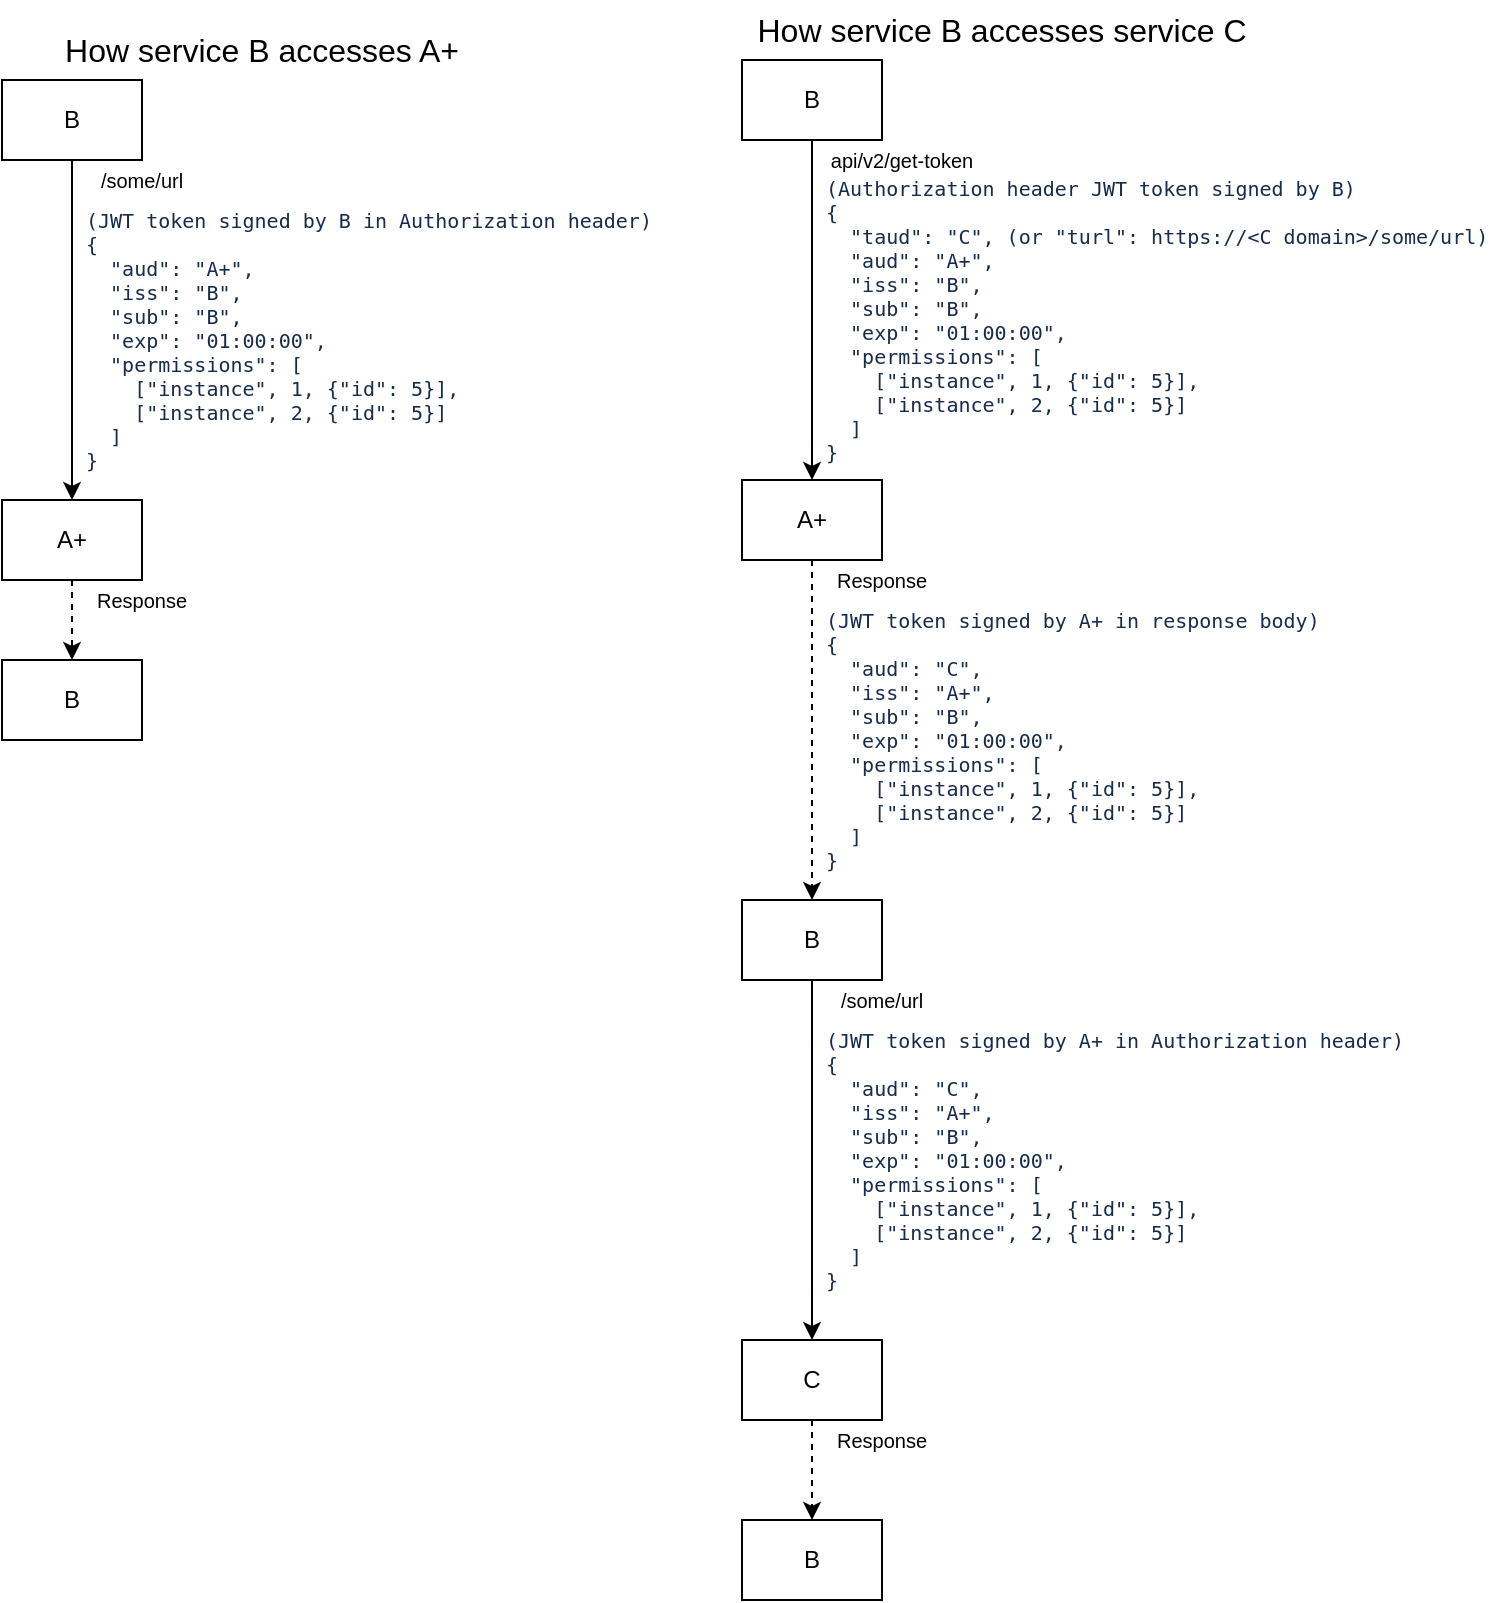 <mxfile version="16.2.4" type="device"><diagram id="0_44oXLMOLroSDlVtJdM" name="Page-1"><mxGraphModel dx="1422" dy="762" grid="1" gridSize="10" guides="1" tooltips="1" connect="1" arrows="1" fold="1" page="1" pageScale="1" pageWidth="827" pageHeight="1169" math="0" shadow="0"><root><mxCell id="0"/><mxCell id="1" parent="0"/><mxCell id="_LvGXq2t566W0GtWYrcF-3" value="" style="edgeStyle=orthogonalEdgeStyle;rounded=0;orthogonalLoop=1;jettySize=auto;html=1;" parent="1" source="_LvGXq2t566W0GtWYrcF-1" target="_LvGXq2t566W0GtWYrcF-2" edge="1"><mxGeometry relative="1" as="geometry"/></mxCell><mxCell id="_LvGXq2t566W0GtWYrcF-1" value="B" style="rounded=0;whiteSpace=wrap;html=1;" parent="1" vertex="1"><mxGeometry x="60" y="70" width="70" height="40" as="geometry"/></mxCell><mxCell id="_LvGXq2t566W0GtWYrcF-5" value="" style="edgeStyle=orthogonalEdgeStyle;rounded=0;orthogonalLoop=1;jettySize=auto;html=1;dashed=1;" parent="1" source="_LvGXq2t566W0GtWYrcF-2" target="_LvGXq2t566W0GtWYrcF-4" edge="1"><mxGeometry relative="1" as="geometry"/></mxCell><mxCell id="_LvGXq2t566W0GtWYrcF-2" value="A+" style="rounded=0;whiteSpace=wrap;html=1;" parent="1" vertex="1"><mxGeometry x="60" y="280" width="70" height="40" as="geometry"/></mxCell><mxCell id="_LvGXq2t566W0GtWYrcF-4" value="B" style="rounded=0;whiteSpace=wrap;html=1;" parent="1" vertex="1"><mxGeometry x="60" y="360" width="70" height="40" as="geometry"/></mxCell><mxCell id="_LvGXq2t566W0GtWYrcF-8" value="&lt;span style=&quot;font-size: 10px&quot;&gt;/some/url&lt;/span&gt;" style="text;html=1;strokeColor=none;fillColor=none;align=center;verticalAlign=middle;whiteSpace=wrap;rounded=0;" parent="1" vertex="1"><mxGeometry x="100" y="110" width="60" height="20" as="geometry"/></mxCell><mxCell id="_LvGXq2t566W0GtWYrcF-10" value="&lt;pre style=&quot;margin-top: 10px ; margin-bottom: 0px ; padding: 0px ; color: rgb(23 , 43 , 77) ; background-color: rgb(255 , 255 , 255)&quot;&gt;&lt;code&gt;&lt;font&gt;&lt;font face=&quot;confluenceinstalledfont, monospace&quot; size=&quot;1&quot;&gt;(JWT token signed by B in Authorization header)&lt;/font&gt;&lt;font size=&quot;1&quot;&gt;&lt;br&gt;&lt;/font&gt;&lt;/font&gt;&lt;/code&gt;&lt;font face=&quot;confluenceinstalledfont, monospace&quot;&gt;{&lt;/font&gt;&lt;br&gt;  &quot;aud&quot;: &quot;A+&quot;,&lt;br&gt;  &quot;iss&quot;: &quot;B&quot;,&lt;br&gt;  &quot;sub&quot;: &quot;B&quot;,&lt;br&gt;  &quot;exp&quot;: &quot;01:00:00&quot;,&lt;br&gt;  &quot;permissions&quot;: [&lt;br&gt;    [&quot;instance&quot;, 1, {&quot;id&quot;: 5}],&lt;br&gt;    [&quot;instance&quot;, 2, {&quot;id&quot;: 5}]&lt;br&gt;  ]&lt;br&gt;}&lt;/pre&gt;" style="text;html=1;strokeColor=none;fillColor=none;align=left;verticalAlign=middle;whiteSpace=wrap;rounded=0;fontSize=10;" parent="1" vertex="1"><mxGeometry x="100" y="130" width="310" height="130" as="geometry"/></mxCell><mxCell id="_LvGXq2t566W0GtWYrcF-12" value="&lt;font style=&quot;font-size: 10px&quot;&gt;Response&lt;/font&gt;" style="text;html=1;strokeColor=none;fillColor=none;align=center;verticalAlign=middle;whiteSpace=wrap;rounded=0;" parent="1" vertex="1"><mxGeometry x="90" y="320" width="80" height="20" as="geometry"/></mxCell><mxCell id="_LvGXq2t566W0GtWYrcF-17" value="&lt;font size=&quot;3&quot;&gt;How service B accesses A+&lt;/font&gt;" style="text;html=1;strokeColor=none;fillColor=none;align=center;verticalAlign=middle;whiteSpace=wrap;rounded=0;fontSize=9;" parent="1" vertex="1"><mxGeometry x="60" y="40" width="260" height="30" as="geometry"/></mxCell><mxCell id="_LvGXq2t566W0GtWYrcF-18" value="" style="edgeStyle=orthogonalEdgeStyle;rounded=0;orthogonalLoop=1;jettySize=auto;html=1;" parent="1" source="_LvGXq2t566W0GtWYrcF-19" target="_LvGXq2t566W0GtWYrcF-21" edge="1"><mxGeometry relative="1" as="geometry"/></mxCell><mxCell id="_LvGXq2t566W0GtWYrcF-19" value="B" style="rounded=0;whiteSpace=wrap;html=1;" parent="1" vertex="1"><mxGeometry x="430" y="60" width="70" height="40" as="geometry"/></mxCell><mxCell id="_LvGXq2t566W0GtWYrcF-20" value="" style="edgeStyle=orthogonalEdgeStyle;rounded=0;orthogonalLoop=1;jettySize=auto;html=1;dashed=1;" parent="1" source="_LvGXq2t566W0GtWYrcF-21" target="_LvGXq2t566W0GtWYrcF-23" edge="1"><mxGeometry relative="1" as="geometry"/></mxCell><mxCell id="_LvGXq2t566W0GtWYrcF-21" value="A+" style="rounded=0;whiteSpace=wrap;html=1;" parent="1" vertex="1"><mxGeometry x="430" y="270" width="70" height="40" as="geometry"/></mxCell><mxCell id="_LvGXq2t566W0GtWYrcF-22" value="" style="edgeStyle=orthogonalEdgeStyle;rounded=0;orthogonalLoop=1;jettySize=auto;html=1;" parent="1" source="_LvGXq2t566W0GtWYrcF-23" target="_LvGXq2t566W0GtWYrcF-24" edge="1"><mxGeometry relative="1" as="geometry"/></mxCell><mxCell id="_LvGXq2t566W0GtWYrcF-23" value="B" style="rounded=0;whiteSpace=wrap;html=1;" parent="1" vertex="1"><mxGeometry x="430" y="480" width="70" height="40" as="geometry"/></mxCell><mxCell id="_LvGXq2t566W0GtWYrcF-34" value="" style="edgeStyle=orthogonalEdgeStyle;rounded=0;orthogonalLoop=1;jettySize=auto;html=1;dashed=1;fontSize=14;" parent="1" source="_LvGXq2t566W0GtWYrcF-24" target="_LvGXq2t566W0GtWYrcF-33" edge="1"><mxGeometry relative="1" as="geometry"/></mxCell><mxCell id="_LvGXq2t566W0GtWYrcF-24" value="C" style="rounded=0;whiteSpace=wrap;html=1;" parent="1" vertex="1"><mxGeometry x="430" y="700" width="70" height="40" as="geometry"/></mxCell><mxCell id="_LvGXq2t566W0GtWYrcF-25" value="&lt;font style=&quot;font-size: 10px&quot;&gt;api/v2/get-token&lt;/font&gt;" style="text;html=1;strokeColor=none;fillColor=none;align=center;verticalAlign=middle;whiteSpace=wrap;rounded=0;" parent="1" vertex="1"><mxGeometry x="470" y="100" width="80" height="20" as="geometry"/></mxCell><mxCell id="_LvGXq2t566W0GtWYrcF-26" value="&lt;pre style=&quot;margin-top: 10px ; margin-bottom: 0px ; padding: 0px ; color: rgb(23 , 43 , 77) ; background-color: rgb(255 , 255 , 255)&quot;&gt;&lt;code&gt;&lt;font&gt;&lt;font face=&quot;confluenceinstalledfont, monospace&quot; size=&quot;1&quot;&gt;(Authorization header JWT token signed by B)&lt;/font&gt;&lt;font size=&quot;1&quot;&gt;&lt;br&gt;&lt;/font&gt;&lt;/font&gt;&lt;/code&gt;&lt;font face=&quot;confluenceinstalledfont, monospace&quot;&gt;{&lt;br&gt;&lt;/font&gt;  &quot;taud&quot;: &quot;C&quot;, (or &quot;turl&quot;: https://&amp;lt;C domain&amp;gt;/some/url)&lt;br&gt;  &quot;aud&quot;: &quot;A+&quot;,&lt;br&gt;  &quot;iss&quot;: &quot;B&quot;,&lt;br&gt;  &quot;sub&quot;: &quot;B&quot;,&lt;br&gt;  &quot;exp&quot;: &quot;01:00:00&quot;,&lt;br&gt;  &quot;permissions&quot;: [&lt;br&gt;    [&quot;instance&quot;, 1, {&quot;id&quot;: 5}],&lt;br&gt;    [&quot;instance&quot;, 2, {&quot;id&quot;: 5}]&lt;br&gt;  ]&lt;br&gt;}&lt;/pre&gt;" style="text;html=1;strokeColor=none;fillColor=none;align=left;verticalAlign=middle;whiteSpace=wrap;rounded=0;fontSize=10;" parent="1" vertex="1"><mxGeometry x="470" y="120" width="310" height="130" as="geometry"/></mxCell><mxCell id="_LvGXq2t566W0GtWYrcF-27" value="&lt;font style=&quot;font-size: 10px&quot;&gt;Response&lt;/font&gt;" style="text;html=1;strokeColor=none;fillColor=none;align=center;verticalAlign=middle;whiteSpace=wrap;rounded=0;" parent="1" vertex="1"><mxGeometry x="460" y="310" width="80" height="20" as="geometry"/></mxCell><mxCell id="_LvGXq2t566W0GtWYrcF-28" value="&lt;pre style=&quot;margin-top: 10px ; margin-bottom: 0px ; padding: 0px ; color: rgb(23 , 43 , 77) ; background-color: rgb(255 , 255 , 255)&quot;&gt;&lt;code&gt;&lt;font&gt;&lt;font face=&quot;confluenceinstalledfont, monospace&quot; size=&quot;1&quot;&gt;(JWT token signed by A+ in response body)&lt;/font&gt;&lt;font size=&quot;1&quot;&gt;&lt;br&gt;&lt;/font&gt;&lt;/font&gt;&lt;/code&gt;&lt;font face=&quot;confluenceinstalledfont, monospace&quot;&gt;{&lt;/font&gt;&lt;br&gt;  &quot;aud&quot;: &quot;C&quot;,&lt;br&gt;  &quot;iss&quot;: &quot;A+&quot;,&lt;br&gt;  &quot;sub&quot;: &quot;B&quot;,&lt;br&gt;  &quot;exp&quot;: &quot;01:00:00&quot;,&lt;br&gt;  &quot;permissions&quot;: [&lt;br&gt;    [&quot;instance&quot;, 1, {&quot;id&quot;: 5}],&lt;br&gt;    [&quot;instance&quot;, 2, {&quot;id&quot;: 5}]&lt;br&gt;  ]&lt;br&gt;}&lt;/pre&gt;" style="text;html=1;strokeColor=none;fillColor=none;align=left;verticalAlign=middle;whiteSpace=wrap;rounded=0;fontSize=10;" parent="1" vertex="1"><mxGeometry x="470" y="330" width="230" height="130" as="geometry"/></mxCell><mxCell id="_LvGXq2t566W0GtWYrcF-29" value="&lt;pre style=&quot;margin-top: 10px ; margin-bottom: 0px ; padding: 0px ; color: rgb(23 , 43 , 77) ; background-color: rgb(255 , 255 , 255)&quot;&gt;&lt;code&gt;&lt;font&gt;&lt;font face=&quot;confluenceinstalledfont, monospace&quot; size=&quot;1&quot;&gt;(JWT token signed by A+ in Authorization header)&lt;/font&gt;&lt;font size=&quot;1&quot;&gt;&lt;br&gt;&lt;/font&gt;&lt;/font&gt;&lt;/code&gt;&lt;font face=&quot;confluenceinstalledfont, monospace&quot;&gt;{&lt;/font&gt;&lt;br&gt;  &quot;aud&quot;: &quot;C&quot;,&lt;br&gt;  &quot;iss&quot;: &quot;A+&quot;,&lt;br&gt;  &quot;sub&quot;: &quot;B&quot;,&lt;br&gt;  &quot;exp&quot;: &quot;01:00:00&quot;,&lt;br&gt;  &quot;permissions&quot;: [&lt;br&gt;    [&quot;instance&quot;, 1, {&quot;id&quot;: 5}],&lt;br&gt;    [&quot;instance&quot;, 2, {&quot;id&quot;: 5}]&lt;br&gt;  ]&lt;br&gt;}&lt;/pre&gt;" style="text;html=1;strokeColor=none;fillColor=none;align=left;verticalAlign=middle;whiteSpace=wrap;rounded=0;fontSize=10;" parent="1" vertex="1"><mxGeometry x="470" y="540" width="270" height="130" as="geometry"/></mxCell><mxCell id="_LvGXq2t566W0GtWYrcF-30" value="&lt;span style=&quot;font-size: 10px&quot;&gt;/some/url&lt;/span&gt;" style="text;html=1;strokeColor=none;fillColor=none;align=center;verticalAlign=middle;whiteSpace=wrap;rounded=0;" parent="1" vertex="1"><mxGeometry x="460" y="520" width="80" height="20" as="geometry"/></mxCell><mxCell id="_LvGXq2t566W0GtWYrcF-31" value="&lt;font size=&quot;3&quot;&gt;How service B accesses service C&lt;/font&gt;" style="text;html=1;strokeColor=none;fillColor=none;align=center;verticalAlign=middle;whiteSpace=wrap;rounded=0;fontSize=9;" parent="1" vertex="1"><mxGeometry x="430" y="30" width="260" height="30" as="geometry"/></mxCell><mxCell id="_LvGXq2t566W0GtWYrcF-33" value="B" style="rounded=0;whiteSpace=wrap;html=1;" parent="1" vertex="1"><mxGeometry x="430" y="790" width="70" height="40" as="geometry"/></mxCell><mxCell id="_LvGXq2t566W0GtWYrcF-35" value="&lt;font style=&quot;font-size: 10px&quot;&gt;Response&lt;/font&gt;" style="text;html=1;strokeColor=none;fillColor=none;align=center;verticalAlign=middle;whiteSpace=wrap;rounded=0;" parent="1" vertex="1"><mxGeometry x="460" y="740" width="80" height="20" as="geometry"/></mxCell></root></mxGraphModel></diagram></mxfile>